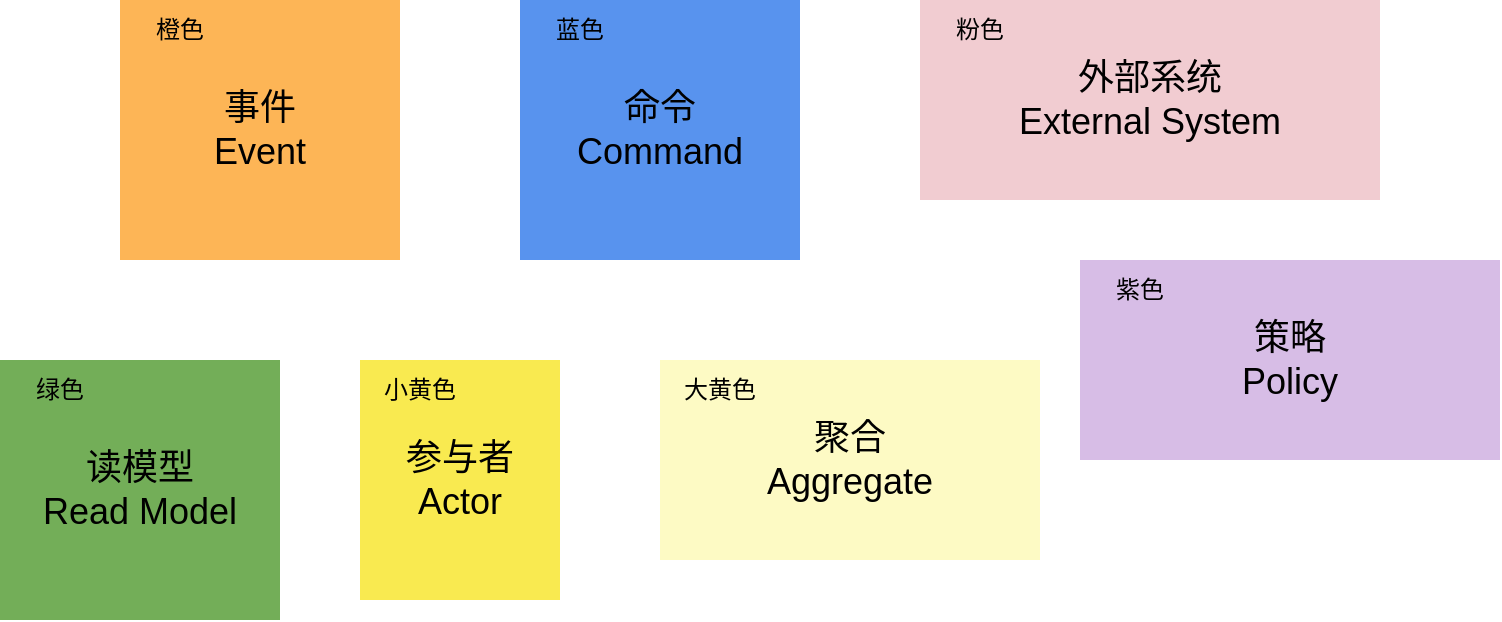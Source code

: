 <mxfile version="20.6.2" type="device"><diagram id="4oc5eYp38RSIqKpfHA5z" name="第 1 页"><mxGraphModel dx="821" dy="670" grid="0" gridSize="10" guides="1" tooltips="1" connect="1" arrows="1" fold="1" page="0" pageScale="1" pageWidth="827" pageHeight="1169" math="0" shadow="0"><root><mxCell id="0"/><mxCell id="1" parent="0"/><mxCell id="XohgieLwEhYh9SBZPQy7-1" value="事件&lt;br style=&quot;font-size: 18px;&quot;&gt;Event" style="rounded=0;whiteSpace=wrap;html=1;fontSize=18;fillColor=#FDB556;strokeColor=none;fontColor=#000000;movable=1;resizable=1;rotatable=1;deletable=1;editable=1;connectable=1;" vertex="1" parent="1"><mxGeometry x="90" y="130" width="140" height="130" as="geometry"/></mxCell><mxCell id="XohgieLwEhYh9SBZPQy7-2" value="橙色" style="text;html=1;strokeColor=none;fillColor=none;align=center;verticalAlign=middle;whiteSpace=wrap;rounded=0;movable=1;resizable=1;rotatable=1;deletable=1;editable=1;connectable=1;" vertex="1" parent="1"><mxGeometry x="90" y="130" width="60" height="30" as="geometry"/></mxCell><mxCell id="XohgieLwEhYh9SBZPQy7-3" value="命令&lt;br style=&quot;font-size: 18px;&quot;&gt;Command" style="rounded=0;whiteSpace=wrap;html=1;fontSize=18;fillColor=#5893ee;strokeColor=none;fontColor=#000000;movable=1;resizable=1;rotatable=1;deletable=1;editable=1;connectable=1;" vertex="1" parent="1"><mxGeometry x="290" y="130" width="140" height="130" as="geometry"/></mxCell><mxCell id="XohgieLwEhYh9SBZPQy7-4" value="蓝色" style="text;html=1;strokeColor=none;fillColor=none;align=center;verticalAlign=middle;whiteSpace=wrap;rounded=0;movable=1;resizable=1;rotatable=1;deletable=1;editable=1;connectable=1;" vertex="1" parent="1"><mxGeometry x="290" y="130" width="60" height="30" as="geometry"/></mxCell><mxCell id="XohgieLwEhYh9SBZPQy7-5" value="外部系统&lt;br style=&quot;font-size: 18px;&quot;&gt;External System" style="rounded=0;whiteSpace=wrap;html=1;fontSize=18;fillColor=#f1ccd1;strokeColor=none;fontColor=#000000;movable=1;resizable=1;rotatable=1;deletable=1;editable=1;connectable=1;" vertex="1" parent="1"><mxGeometry x="490" y="130" width="230" height="100" as="geometry"/></mxCell><mxCell id="XohgieLwEhYh9SBZPQy7-6" value="粉色" style="text;html=1;strokeColor=none;fillColor=none;align=center;verticalAlign=middle;whiteSpace=wrap;rounded=0;movable=1;resizable=1;rotatable=1;deletable=1;editable=1;connectable=1;" vertex="1" parent="1"><mxGeometry x="490" y="130" width="60" height="30" as="geometry"/></mxCell><mxCell id="XohgieLwEhYh9SBZPQy7-7" value="读模型&lt;br style=&quot;font-size: 18px;&quot;&gt;Read Model" style="rounded=0;whiteSpace=wrap;html=1;fontSize=18;fillColor=#73ae58;strokeColor=none;fontColor=#000000;movable=1;resizable=1;rotatable=1;deletable=1;editable=1;connectable=1;" vertex="1" parent="1"><mxGeometry x="30" y="310" width="140" height="130" as="geometry"/></mxCell><mxCell id="XohgieLwEhYh9SBZPQy7-8" value="绿色" style="text;html=1;strokeColor=none;fillColor=none;align=center;verticalAlign=middle;whiteSpace=wrap;rounded=0;movable=1;resizable=1;rotatable=1;deletable=1;editable=1;connectable=1;" vertex="1" parent="1"><mxGeometry x="30" y="310" width="60" height="30" as="geometry"/></mxCell><mxCell id="XohgieLwEhYh9SBZPQy7-9" value="参与者&lt;br style=&quot;font-size: 18px;&quot;&gt;Actor" style="rounded=0;whiteSpace=wrap;html=1;fontSize=18;fillColor=#f9ea50;strokeColor=none;fontColor=#000000;movable=1;resizable=1;rotatable=1;deletable=1;editable=1;connectable=1;" vertex="1" parent="1"><mxGeometry x="210" y="310" width="100" height="120" as="geometry"/></mxCell><mxCell id="XohgieLwEhYh9SBZPQy7-10" value="小黄色" style="text;html=1;strokeColor=none;fillColor=none;align=center;verticalAlign=middle;whiteSpace=wrap;rounded=0;movable=1;resizable=1;rotatable=1;deletable=1;editable=1;connectable=1;" vertex="1" parent="1"><mxGeometry x="210" y="310" width="60" height="30" as="geometry"/></mxCell><mxCell id="XohgieLwEhYh9SBZPQy7-11" value="聚合&lt;br style=&quot;font-size: 18px;&quot;&gt;Aggregate" style="rounded=0;whiteSpace=wrap;html=1;fontSize=18;fillColor=#FDFAC4;strokeColor=none;fontColor=#000000;movable=1;resizable=1;rotatable=1;deletable=1;editable=1;connectable=1;" vertex="1" parent="1"><mxGeometry x="360" y="310" width="190" height="100" as="geometry"/></mxCell><mxCell id="XohgieLwEhYh9SBZPQy7-12" value="大黄色" style="text;html=1;strokeColor=none;fillColor=none;align=center;verticalAlign=middle;whiteSpace=wrap;rounded=0;movable=1;resizable=1;rotatable=1;deletable=1;editable=1;connectable=1;" vertex="1" parent="1"><mxGeometry x="360" y="310" width="60" height="30" as="geometry"/></mxCell><mxCell id="XohgieLwEhYh9SBZPQy7-13" value="策略&lt;br style=&quot;font-size: 18px;&quot;&gt;Policy" style="rounded=0;whiteSpace=wrap;html=1;fontSize=18;fillColor=#D7BDE6;strokeColor=none;fontColor=#000000;movable=1;resizable=1;rotatable=1;deletable=1;editable=1;connectable=1;" vertex="1" parent="1"><mxGeometry x="570" y="260" width="210" height="100" as="geometry"/></mxCell><mxCell id="XohgieLwEhYh9SBZPQy7-14" value="紫色" style="text;html=1;strokeColor=none;fillColor=none;align=center;verticalAlign=middle;whiteSpace=wrap;rounded=0;movable=1;resizable=1;rotatable=1;deletable=1;editable=1;connectable=1;" vertex="1" parent="1"><mxGeometry x="570" y="260" width="60" height="30" as="geometry"/></mxCell></root></mxGraphModel></diagram></mxfile>